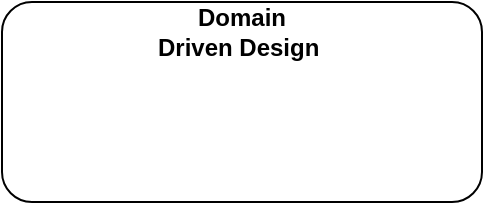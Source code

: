 <mxfile version="22.0.5" type="github">
  <diagram name="Page-1" id="jhwDJUy9_16bghSyqaBN">
    <mxGraphModel dx="1434" dy="758" grid="1" gridSize="10" guides="1" tooltips="1" connect="1" arrows="1" fold="1" page="1" pageScale="1" pageWidth="827" pageHeight="1169" math="0" shadow="0">
      <root>
        <mxCell id="0" />
        <mxCell id="1" parent="0" />
        <mxCell id="xKYYk5PtYXINbMjCG61--1" value="" style="rounded=1;whiteSpace=wrap;html=1;" vertex="1" parent="1">
          <mxGeometry x="40" y="130" width="240" height="100" as="geometry" />
        </mxCell>
        <mxCell id="xKYYk5PtYXINbMjCG61--2" value="&lt;b&gt;Domain&lt;br/&gt;Driven Design&amp;nbsp;&lt;/b&gt;" style="text;html=1;strokeColor=none;fillColor=none;align=center;verticalAlign=middle;whiteSpace=wrap;rounded=0;" vertex="1" parent="1">
          <mxGeometry x="50" y="130" width="220" height="30" as="geometry" />
        </mxCell>
      </root>
    </mxGraphModel>
  </diagram>
</mxfile>
